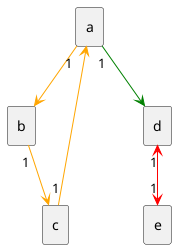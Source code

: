 @startuml
scale max 730 width
rectangle "a" as it_data___fake___a
rectangle "b" as it_data___fake___b
rectangle "c" as it_data___fake___c
rectangle "d" as it_data___fake___d
rectangle "e" as it_data___fake___e

it_data___fake___a "1" -[#orange]-> it_data___fake___b
it_data___fake___c "1" -[#orange]-> it_data___fake___a
it_data___fake___a "1" -[#green]-> it_data___fake___d
it_data___fake___b "1" -[#orange]-> it_data___fake___c
it_data___fake___d "1" <-[#red]-> "1" it_data___fake___e

@enduml
